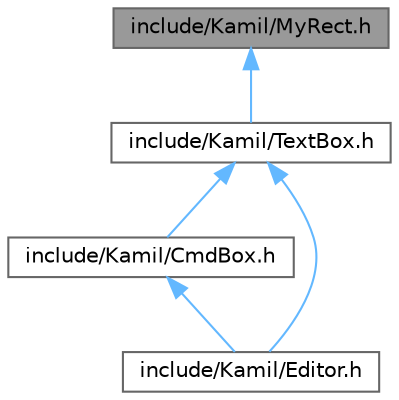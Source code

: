 digraph "include/Kamil/MyRect.h"
{
 // LATEX_PDF_SIZE
  bgcolor="transparent";
  edge [fontname=Helvetica,fontsize=10,labelfontname=Helvetica,labelfontsize=10];
  node [fontname=Helvetica,fontsize=10,shape=box,height=0.2,width=0.4];
  Node1 [label="include/Kamil/MyRect.h",height=0.2,width=0.4,color="gray40", fillcolor="grey60", style="filled", fontcolor="black",tooltip=" "];
  Node1 -> Node2 [dir="back",color="steelblue1",style="solid"];
  Node2 [label="include/Kamil/TextBox.h",height=0.2,width=0.4,color="grey40", fillcolor="white", style="filled",URL="$d6/d16/TextBox_8h.html",tooltip=" "];
  Node2 -> Node3 [dir="back",color="steelblue1",style="solid"];
  Node3 [label="include/Kamil/CmdBox.h",height=0.2,width=0.4,color="grey40", fillcolor="white", style="filled",URL="$db/d9f/CmdBox_8h.html",tooltip=" "];
  Node3 -> Node4 [dir="back",color="steelblue1",style="solid"];
  Node4 [label="include/Kamil/Editor.h",height=0.2,width=0.4,color="grey40", fillcolor="white", style="filled",URL="$de/d6e/Editor_8h.html",tooltip=" "];
  Node2 -> Node4 [dir="back",color="steelblue1",style="solid"];
}
